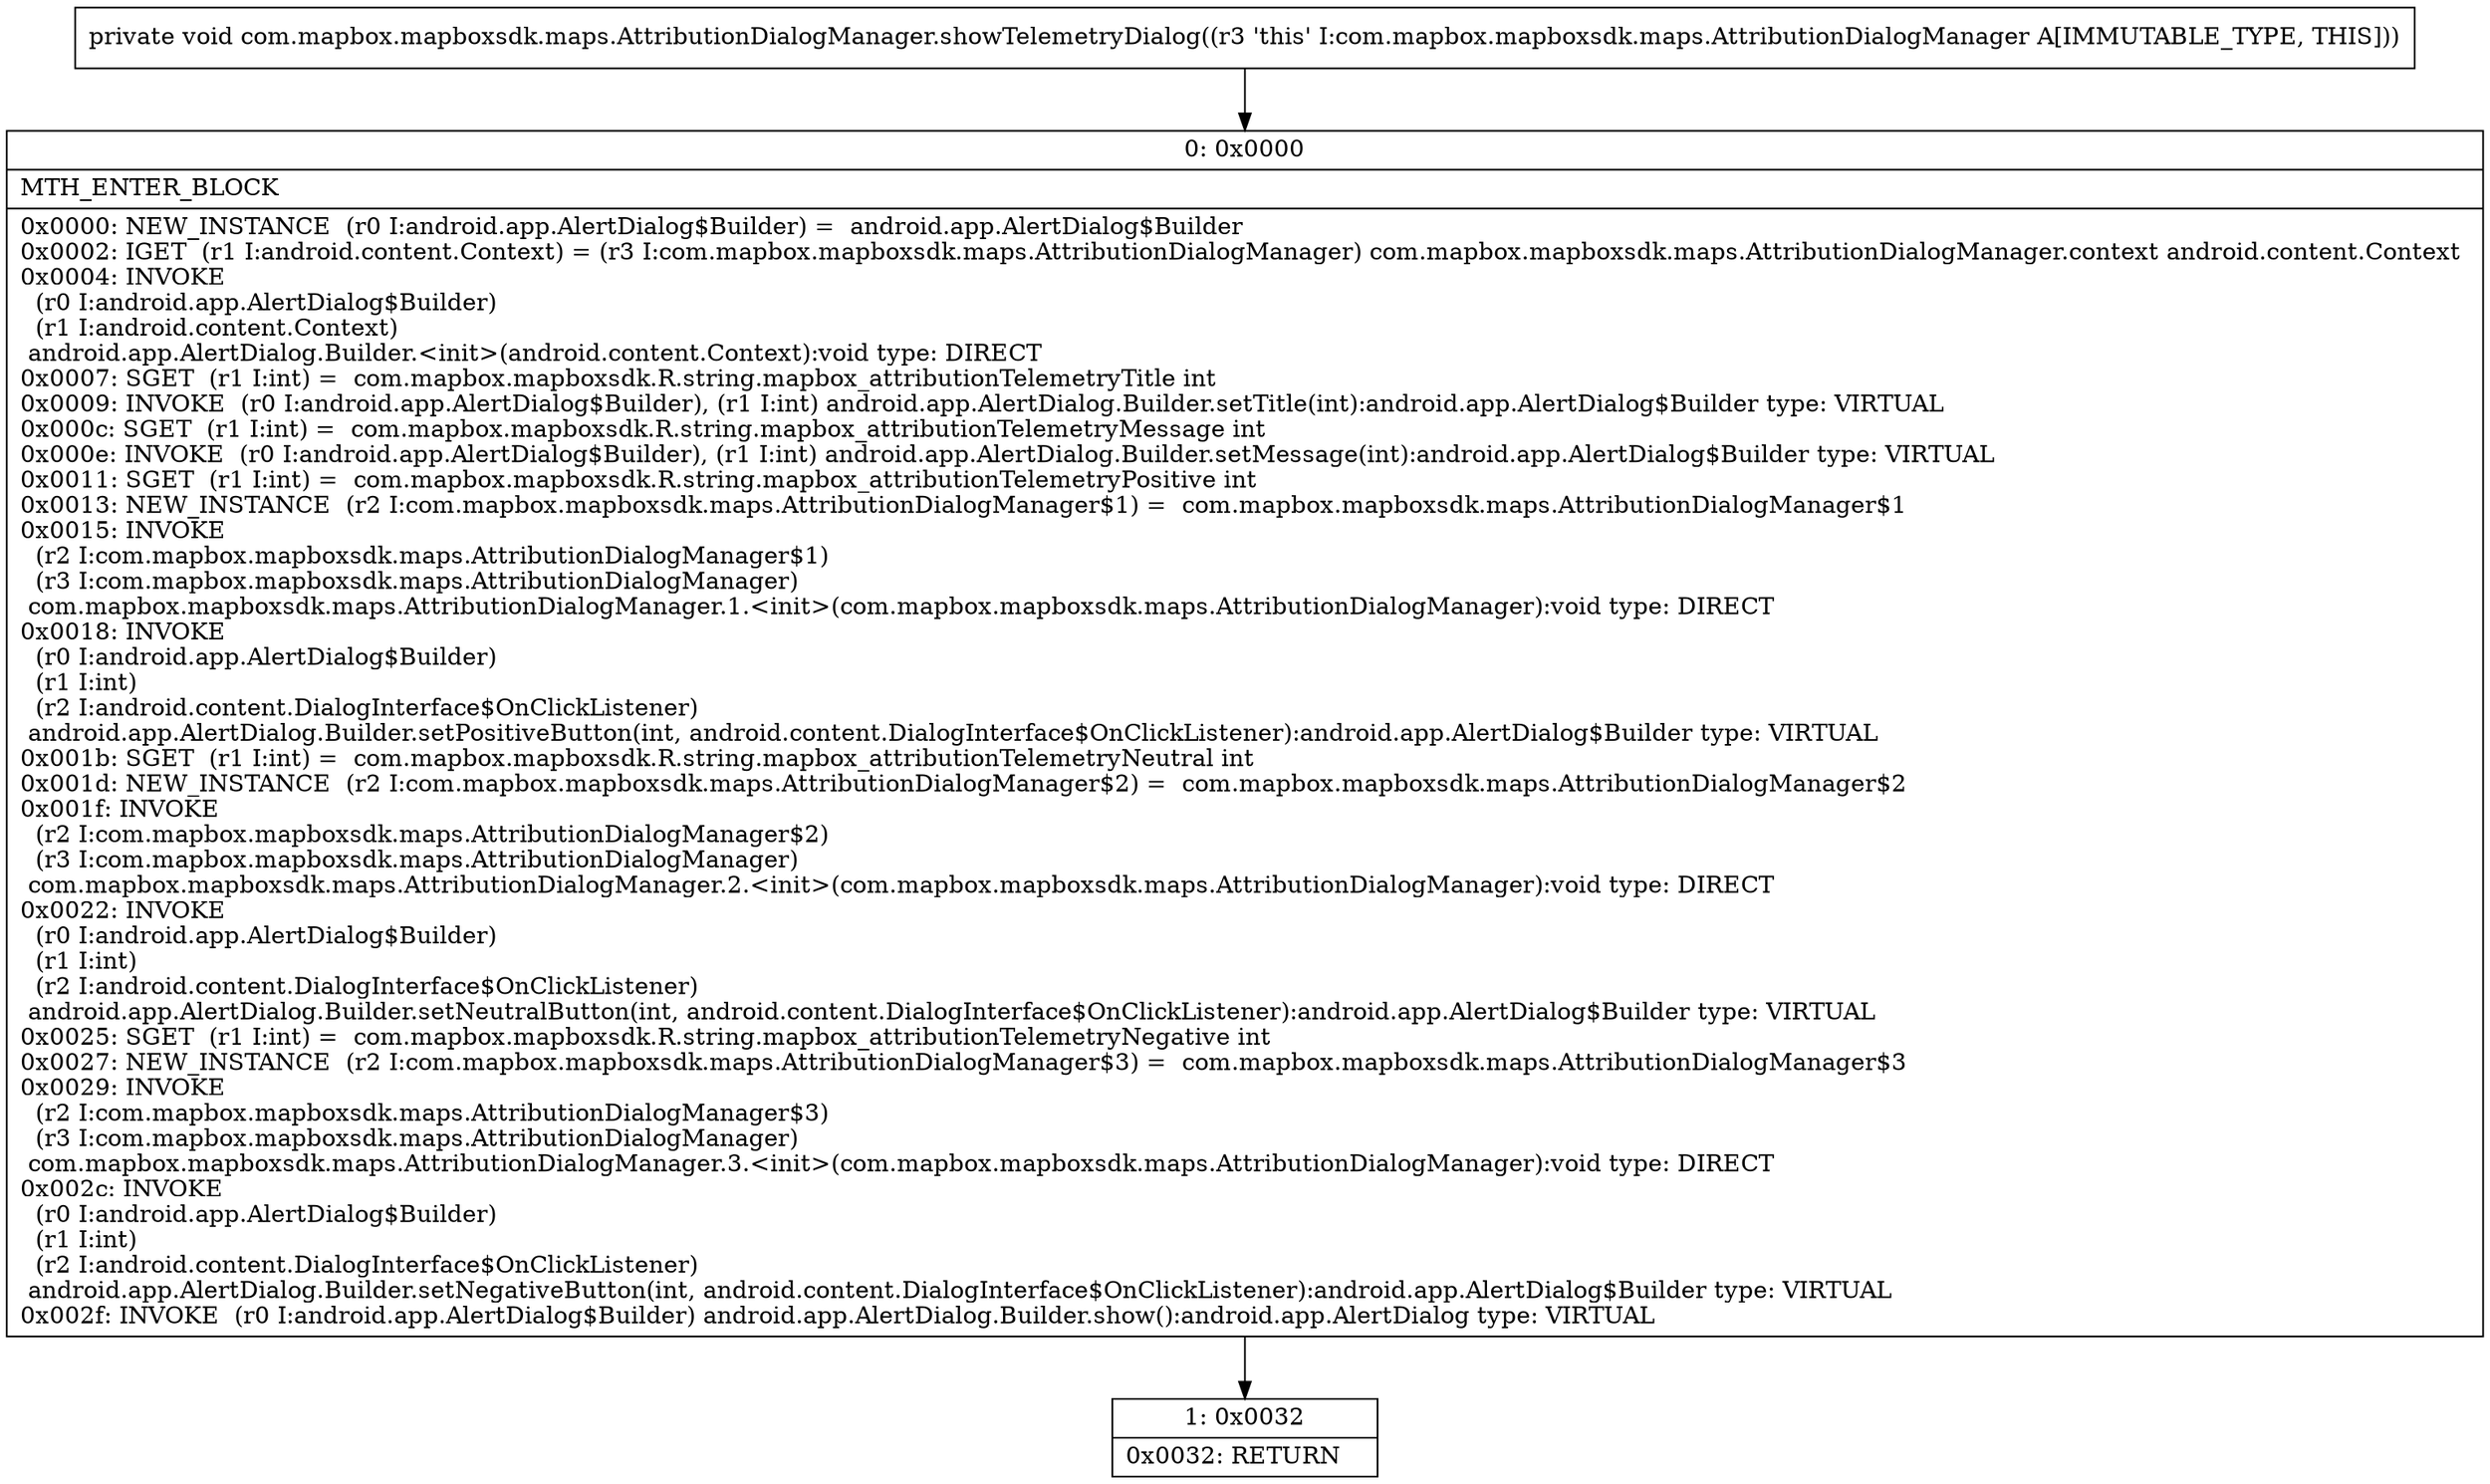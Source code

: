 digraph "CFG forcom.mapbox.mapboxsdk.maps.AttributionDialogManager.showTelemetryDialog()V" {
Node_0 [shape=record,label="{0\:\ 0x0000|MTH_ENTER_BLOCK\l|0x0000: NEW_INSTANCE  (r0 I:android.app.AlertDialog$Builder) =  android.app.AlertDialog$Builder \l0x0002: IGET  (r1 I:android.content.Context) = (r3 I:com.mapbox.mapboxsdk.maps.AttributionDialogManager) com.mapbox.mapboxsdk.maps.AttributionDialogManager.context android.content.Context \l0x0004: INVOKE  \l  (r0 I:android.app.AlertDialog$Builder)\l  (r1 I:android.content.Context)\l android.app.AlertDialog.Builder.\<init\>(android.content.Context):void type: DIRECT \l0x0007: SGET  (r1 I:int) =  com.mapbox.mapboxsdk.R.string.mapbox_attributionTelemetryTitle int \l0x0009: INVOKE  (r0 I:android.app.AlertDialog$Builder), (r1 I:int) android.app.AlertDialog.Builder.setTitle(int):android.app.AlertDialog$Builder type: VIRTUAL \l0x000c: SGET  (r1 I:int) =  com.mapbox.mapboxsdk.R.string.mapbox_attributionTelemetryMessage int \l0x000e: INVOKE  (r0 I:android.app.AlertDialog$Builder), (r1 I:int) android.app.AlertDialog.Builder.setMessage(int):android.app.AlertDialog$Builder type: VIRTUAL \l0x0011: SGET  (r1 I:int) =  com.mapbox.mapboxsdk.R.string.mapbox_attributionTelemetryPositive int \l0x0013: NEW_INSTANCE  (r2 I:com.mapbox.mapboxsdk.maps.AttributionDialogManager$1) =  com.mapbox.mapboxsdk.maps.AttributionDialogManager$1 \l0x0015: INVOKE  \l  (r2 I:com.mapbox.mapboxsdk.maps.AttributionDialogManager$1)\l  (r3 I:com.mapbox.mapboxsdk.maps.AttributionDialogManager)\l com.mapbox.mapboxsdk.maps.AttributionDialogManager.1.\<init\>(com.mapbox.mapboxsdk.maps.AttributionDialogManager):void type: DIRECT \l0x0018: INVOKE  \l  (r0 I:android.app.AlertDialog$Builder)\l  (r1 I:int)\l  (r2 I:android.content.DialogInterface$OnClickListener)\l android.app.AlertDialog.Builder.setPositiveButton(int, android.content.DialogInterface$OnClickListener):android.app.AlertDialog$Builder type: VIRTUAL \l0x001b: SGET  (r1 I:int) =  com.mapbox.mapboxsdk.R.string.mapbox_attributionTelemetryNeutral int \l0x001d: NEW_INSTANCE  (r2 I:com.mapbox.mapboxsdk.maps.AttributionDialogManager$2) =  com.mapbox.mapboxsdk.maps.AttributionDialogManager$2 \l0x001f: INVOKE  \l  (r2 I:com.mapbox.mapboxsdk.maps.AttributionDialogManager$2)\l  (r3 I:com.mapbox.mapboxsdk.maps.AttributionDialogManager)\l com.mapbox.mapboxsdk.maps.AttributionDialogManager.2.\<init\>(com.mapbox.mapboxsdk.maps.AttributionDialogManager):void type: DIRECT \l0x0022: INVOKE  \l  (r0 I:android.app.AlertDialog$Builder)\l  (r1 I:int)\l  (r2 I:android.content.DialogInterface$OnClickListener)\l android.app.AlertDialog.Builder.setNeutralButton(int, android.content.DialogInterface$OnClickListener):android.app.AlertDialog$Builder type: VIRTUAL \l0x0025: SGET  (r1 I:int) =  com.mapbox.mapboxsdk.R.string.mapbox_attributionTelemetryNegative int \l0x0027: NEW_INSTANCE  (r2 I:com.mapbox.mapboxsdk.maps.AttributionDialogManager$3) =  com.mapbox.mapboxsdk.maps.AttributionDialogManager$3 \l0x0029: INVOKE  \l  (r2 I:com.mapbox.mapboxsdk.maps.AttributionDialogManager$3)\l  (r3 I:com.mapbox.mapboxsdk.maps.AttributionDialogManager)\l com.mapbox.mapboxsdk.maps.AttributionDialogManager.3.\<init\>(com.mapbox.mapboxsdk.maps.AttributionDialogManager):void type: DIRECT \l0x002c: INVOKE  \l  (r0 I:android.app.AlertDialog$Builder)\l  (r1 I:int)\l  (r2 I:android.content.DialogInterface$OnClickListener)\l android.app.AlertDialog.Builder.setNegativeButton(int, android.content.DialogInterface$OnClickListener):android.app.AlertDialog$Builder type: VIRTUAL \l0x002f: INVOKE  (r0 I:android.app.AlertDialog$Builder) android.app.AlertDialog.Builder.show():android.app.AlertDialog type: VIRTUAL \l}"];
Node_1 [shape=record,label="{1\:\ 0x0032|0x0032: RETURN   \l}"];
MethodNode[shape=record,label="{private void com.mapbox.mapboxsdk.maps.AttributionDialogManager.showTelemetryDialog((r3 'this' I:com.mapbox.mapboxsdk.maps.AttributionDialogManager A[IMMUTABLE_TYPE, THIS])) }"];
MethodNode -> Node_0;
Node_0 -> Node_1;
}

